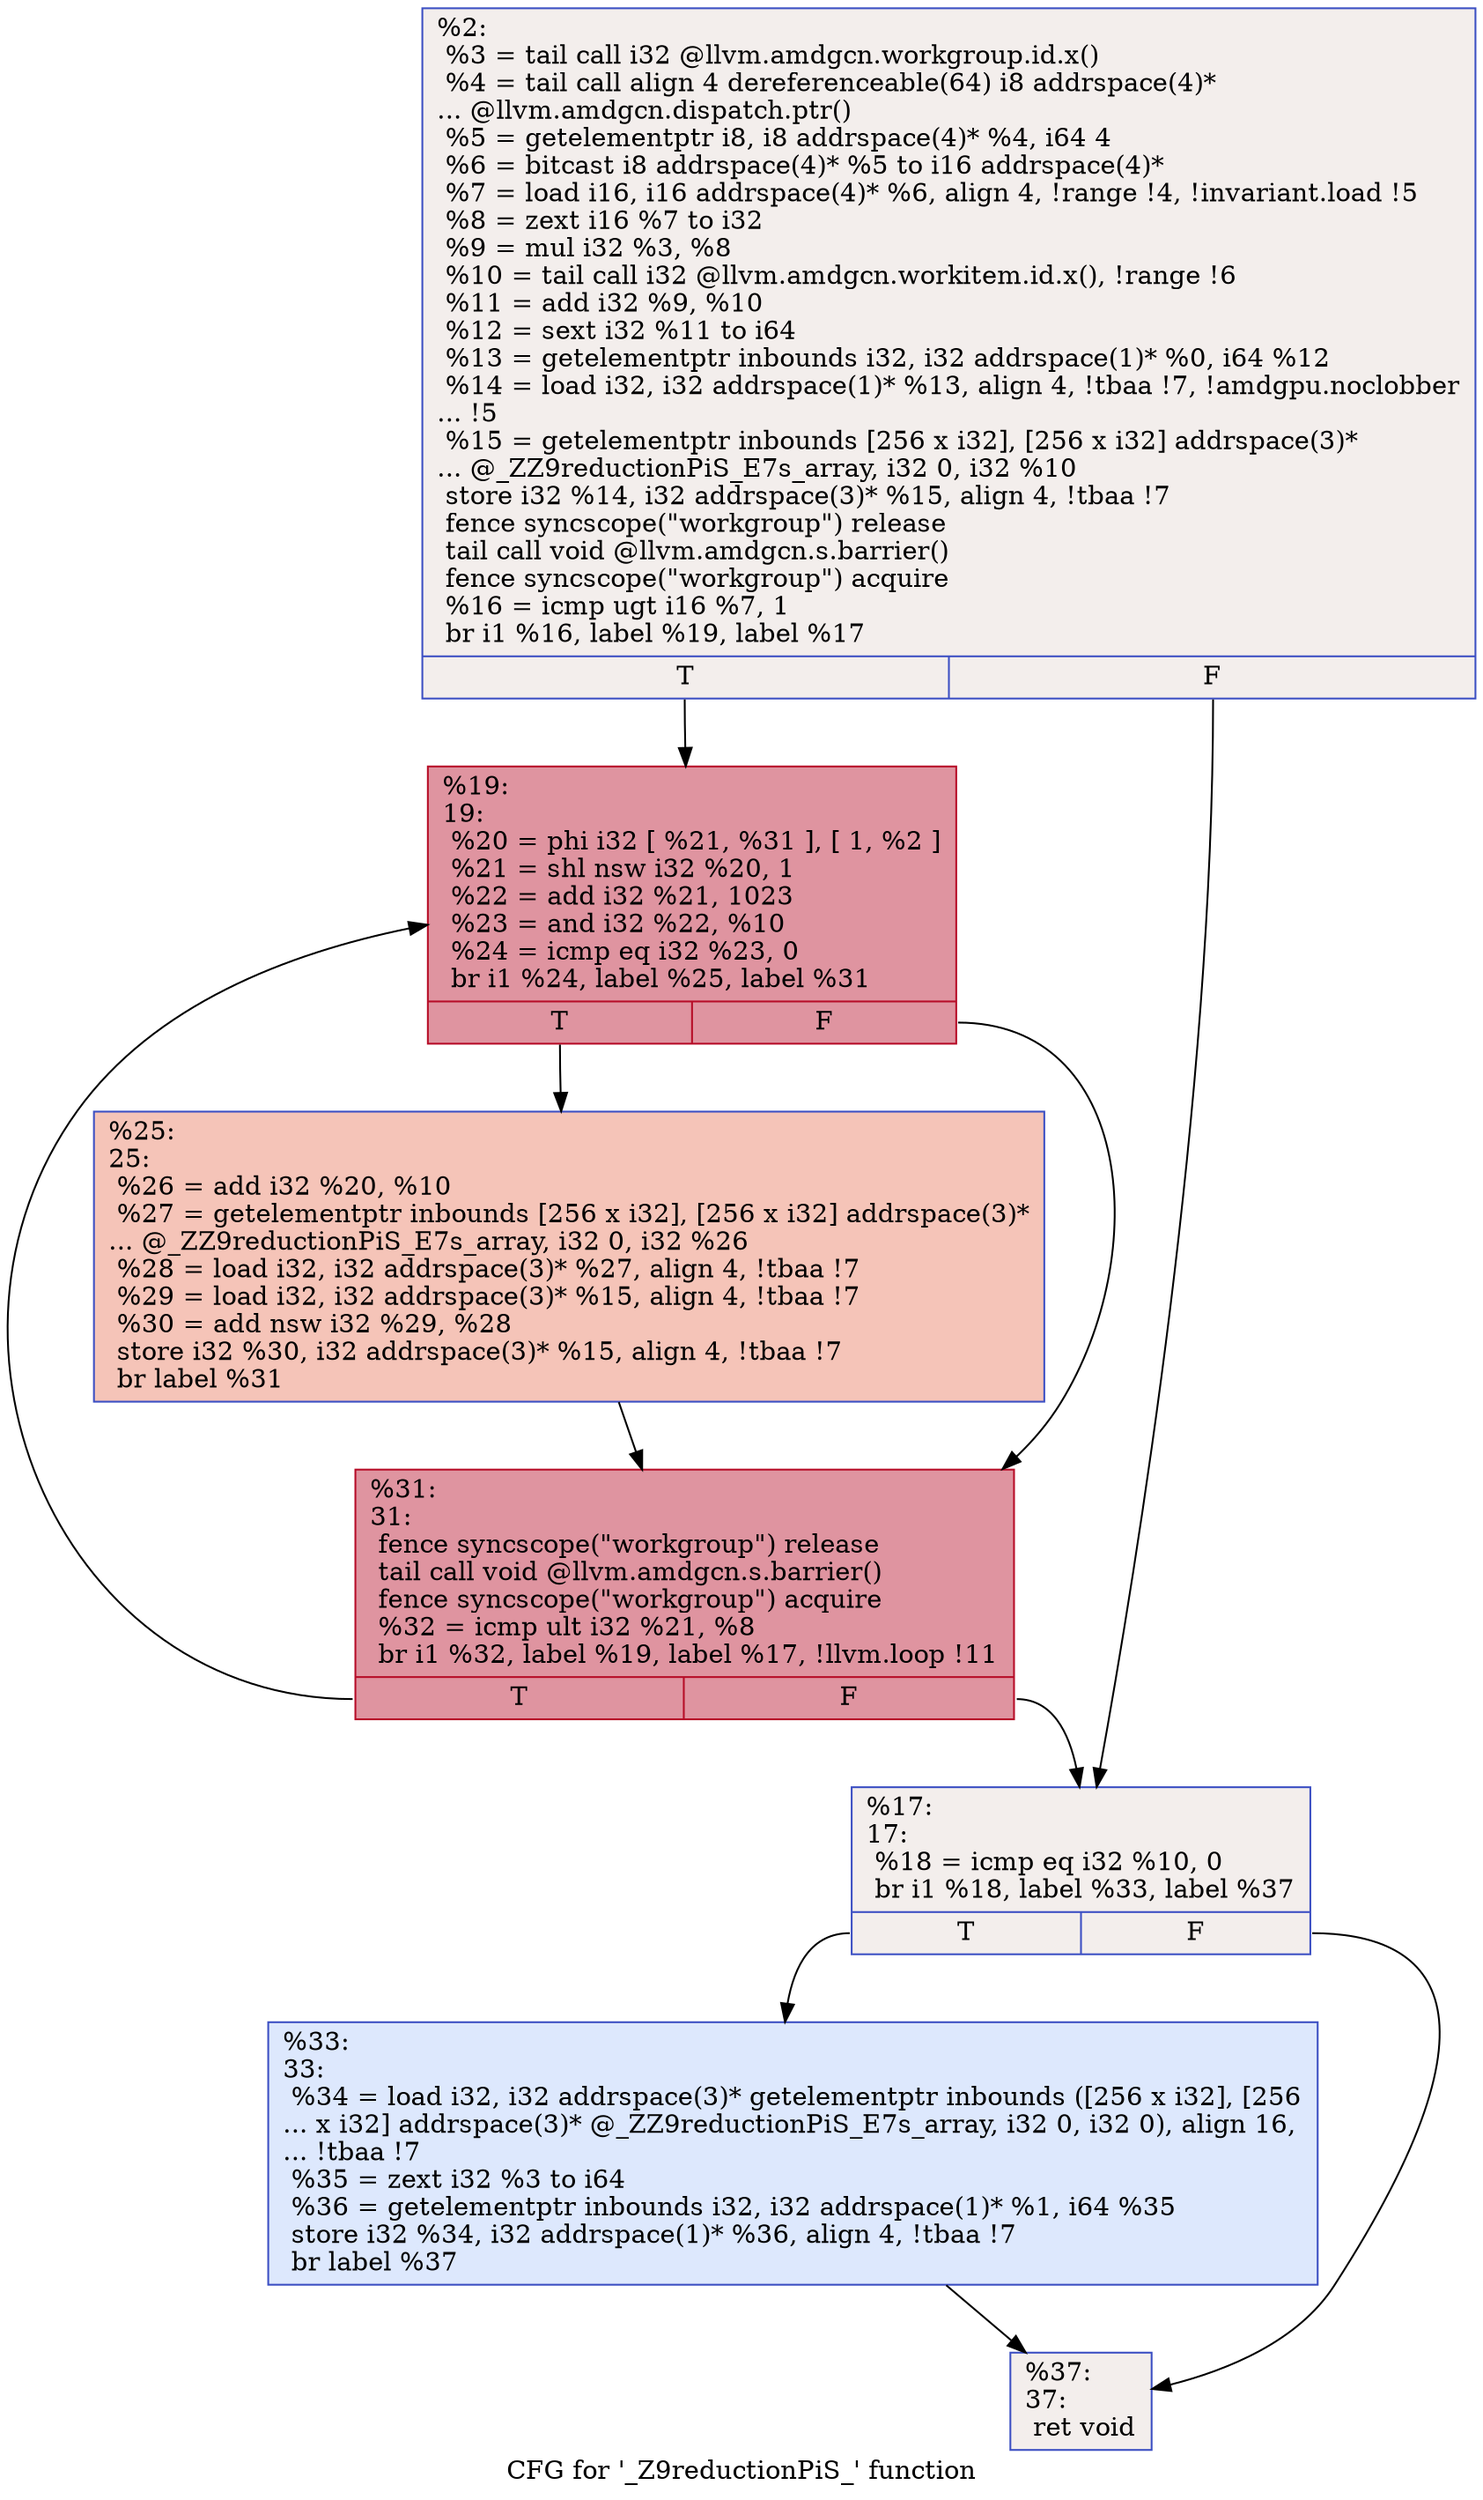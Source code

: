 digraph "CFG for '_Z9reductionPiS_' function" {
	label="CFG for '_Z9reductionPiS_' function";

	Node0x5c361c0 [shape=record,color="#3d50c3ff", style=filled, fillcolor="#e3d9d370",label="{%2:\l  %3 = tail call i32 @llvm.amdgcn.workgroup.id.x()\l  %4 = tail call align 4 dereferenceable(64) i8 addrspace(4)*\l... @llvm.amdgcn.dispatch.ptr()\l  %5 = getelementptr i8, i8 addrspace(4)* %4, i64 4\l  %6 = bitcast i8 addrspace(4)* %5 to i16 addrspace(4)*\l  %7 = load i16, i16 addrspace(4)* %6, align 4, !range !4, !invariant.load !5\l  %8 = zext i16 %7 to i32\l  %9 = mul i32 %3, %8\l  %10 = tail call i32 @llvm.amdgcn.workitem.id.x(), !range !6\l  %11 = add i32 %9, %10\l  %12 = sext i32 %11 to i64\l  %13 = getelementptr inbounds i32, i32 addrspace(1)* %0, i64 %12\l  %14 = load i32, i32 addrspace(1)* %13, align 4, !tbaa !7, !amdgpu.noclobber\l... !5\l  %15 = getelementptr inbounds [256 x i32], [256 x i32] addrspace(3)*\l... @_ZZ9reductionPiS_E7s_array, i32 0, i32 %10\l  store i32 %14, i32 addrspace(3)* %15, align 4, !tbaa !7\l  fence syncscope(\"workgroup\") release\l  tail call void @llvm.amdgcn.s.barrier()\l  fence syncscope(\"workgroup\") acquire\l  %16 = icmp ugt i16 %7, 1\l  br i1 %16, label %19, label %17\l|{<s0>T|<s1>F}}"];
	Node0x5c361c0:s0 -> Node0x5c37bb0;
	Node0x5c361c0:s1 -> Node0x5c395c0;
	Node0x5c395c0 [shape=record,color="#3d50c3ff", style=filled, fillcolor="#e3d9d370",label="{%17:\l17:                                               \l  %18 = icmp eq i32 %10, 0\l  br i1 %18, label %33, label %37\l|{<s0>T|<s1>F}}"];
	Node0x5c395c0:s0 -> Node0x5c39790;
	Node0x5c395c0:s1 -> Node0x5c397e0;
	Node0x5c37bb0 [shape=record,color="#b70d28ff", style=filled, fillcolor="#b70d2870",label="{%19:\l19:                                               \l  %20 = phi i32 [ %21, %31 ], [ 1, %2 ]\l  %21 = shl nsw i32 %20, 1\l  %22 = add i32 %21, 1023\l  %23 = and i32 %22, %10\l  %24 = icmp eq i32 %23, 0\l  br i1 %24, label %25, label %31\l|{<s0>T|<s1>F}}"];
	Node0x5c37bb0:s0 -> Node0x5c39d00;
	Node0x5c37bb0:s1 -> Node0x5c39950;
	Node0x5c39d00 [shape=record,color="#3d50c3ff", style=filled, fillcolor="#e97a5f70",label="{%25:\l25:                                               \l  %26 = add i32 %20, %10\l  %27 = getelementptr inbounds [256 x i32], [256 x i32] addrspace(3)*\l... @_ZZ9reductionPiS_E7s_array, i32 0, i32 %26\l  %28 = load i32, i32 addrspace(3)* %27, align 4, !tbaa !7\l  %29 = load i32, i32 addrspace(3)* %15, align 4, !tbaa !7\l  %30 = add nsw i32 %29, %28\l  store i32 %30, i32 addrspace(3)* %15, align 4, !tbaa !7\l  br label %31\l}"];
	Node0x5c39d00 -> Node0x5c39950;
	Node0x5c39950 [shape=record,color="#b70d28ff", style=filled, fillcolor="#b70d2870",label="{%31:\l31:                                               \l  fence syncscope(\"workgroup\") release\l  tail call void @llvm.amdgcn.s.barrier()\l  fence syncscope(\"workgroup\") acquire\l  %32 = icmp ult i32 %21, %8\l  br i1 %32, label %19, label %17, !llvm.loop !11\l|{<s0>T|<s1>F}}"];
	Node0x5c39950:s0 -> Node0x5c37bb0;
	Node0x5c39950:s1 -> Node0x5c395c0;
	Node0x5c39790 [shape=record,color="#3d50c3ff", style=filled, fillcolor="#b2ccfb70",label="{%33:\l33:                                               \l  %34 = load i32, i32 addrspace(3)* getelementptr inbounds ([256 x i32], [256\l... x i32] addrspace(3)* @_ZZ9reductionPiS_E7s_array, i32 0, i32 0), align 16,\l... !tbaa !7\l  %35 = zext i32 %3 to i64\l  %36 = getelementptr inbounds i32, i32 addrspace(1)* %1, i64 %35\l  store i32 %34, i32 addrspace(1)* %36, align 4, !tbaa !7\l  br label %37\l}"];
	Node0x5c39790 -> Node0x5c397e0;
	Node0x5c397e0 [shape=record,color="#3d50c3ff", style=filled, fillcolor="#e3d9d370",label="{%37:\l37:                                               \l  ret void\l}"];
}
